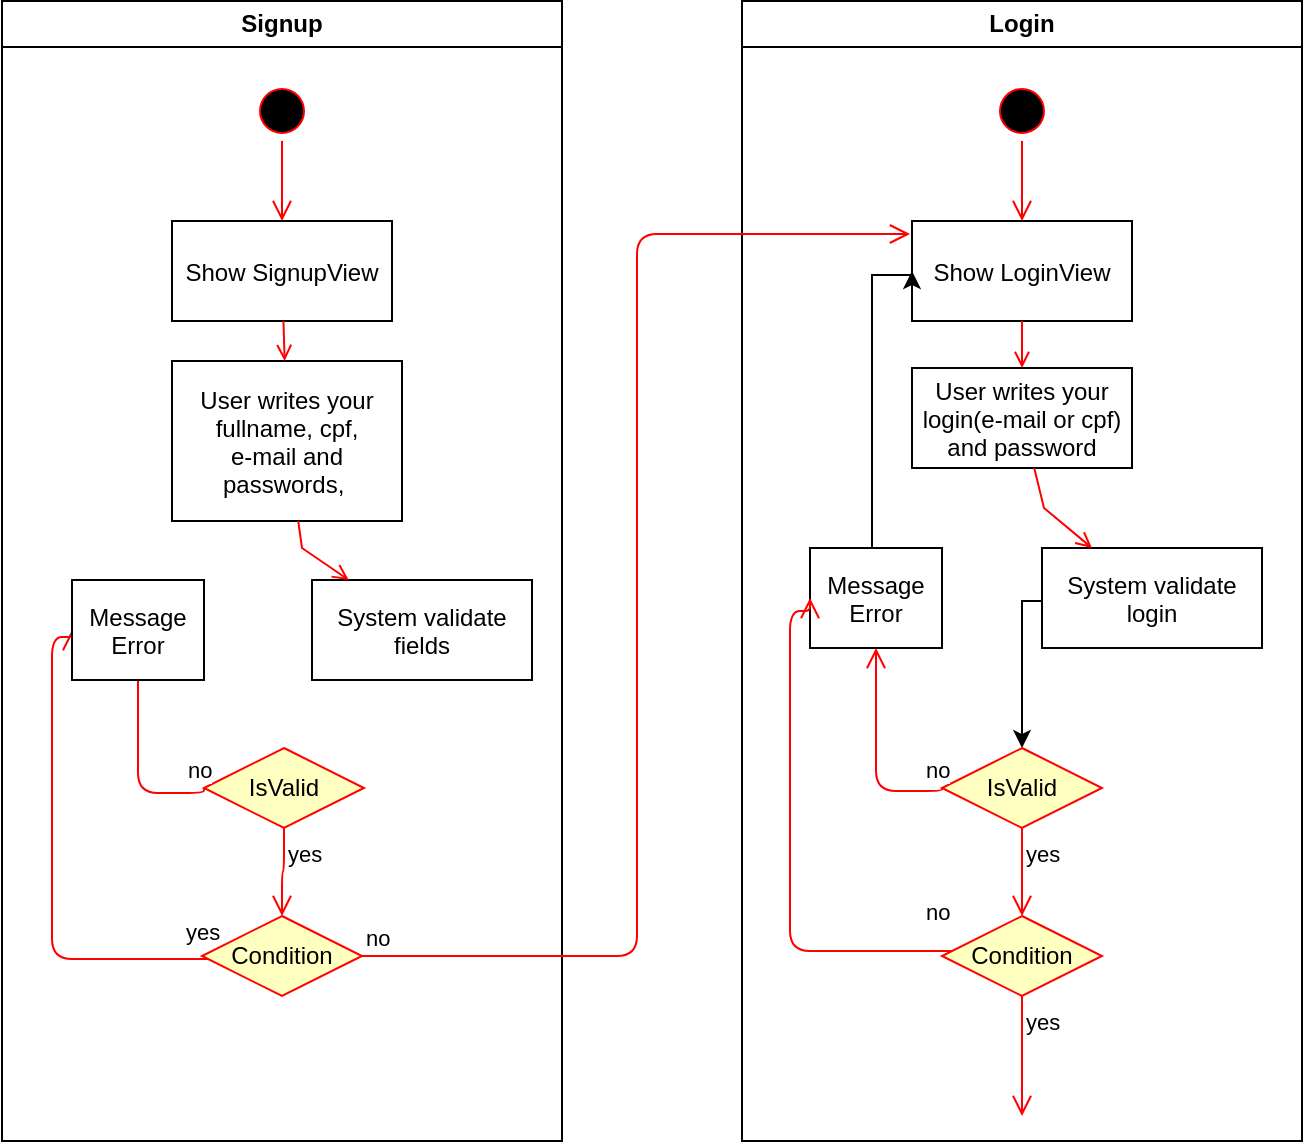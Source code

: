 <mxfile pages="1" version="11.2.5" type="device"><diagram name="Page-1" id="e7e014a7-5840-1c2e-5031-d8a46d1fe8dd"><mxGraphModel dx="894" dy="591" grid="1" gridSize="10" guides="1" tooltips="1" connect="1" arrows="1" fold="1" page="1" pageScale="1" pageWidth="1169" pageHeight="826" background="#ffffff" math="0" shadow="0"><root><mxCell id="0"/><mxCell id="1" parent="0"/><mxCell id="2" value="Login" style="swimlane;whiteSpace=wrap" parent="1" vertex="1"><mxGeometry x="460" y="126.5" width="280" height="570" as="geometry"/></mxCell><mxCell id="5" value="" style="ellipse;shape=startState;fillColor=#000000;strokeColor=#ff0000;" parent="2" vertex="1"><mxGeometry x="125" y="40" width="30" height="30" as="geometry"/></mxCell><mxCell id="6" value="" style="edgeStyle=elbowEdgeStyle;elbow=horizontal;verticalAlign=bottom;endArrow=open;endSize=8;strokeColor=#FF0000;endFill=1;rounded=0" parent="2" source="5" target="7" edge="1"><mxGeometry x="125" y="40" as="geometry"><mxPoint x="140" y="110" as="targetPoint"/></mxGeometry></mxCell><mxCell id="7" value="Show LoginView" style="" parent="2" vertex="1"><mxGeometry x="85" y="110" width="110" height="50" as="geometry"/></mxCell><mxCell id="8" value="User writes your &#10;login(e-mail or cpf)&#10;and password" style="" parent="2" vertex="1"><mxGeometry x="85" y="183.5" width="110" height="50" as="geometry"/></mxCell><mxCell id="9" value="" style="endArrow=open;strokeColor=#FF0000;endFill=1;rounded=0" parent="2" source="7" target="8" edge="1"><mxGeometry relative="1" as="geometry"/></mxCell><mxCell id="8BPYrirO_j8KVC9CApUy-74" style="edgeStyle=orthogonalEdgeStyle;rounded=0;orthogonalLoop=1;jettySize=auto;html=1;exitX=0;exitY=0.5;exitDx=0;exitDy=0;entryX=0.5;entryY=0;entryDx=0;entryDy=0;" edge="1" parent="2" source="10" target="8BPYrirO_j8KVC9CApUy-51"><mxGeometry relative="1" as="geometry"><Array as="points"><mxPoint x="150" y="300"/><mxPoint x="140" y="300"/></Array></mxGeometry></mxCell><mxCell id="10" value="System validate&#10;login" style="" parent="2" vertex="1"><mxGeometry x="150" y="273.5" width="110" height="50" as="geometry"/></mxCell><mxCell id="11" value="" style="endArrow=open;strokeColor=#FF0000;endFill=1;rounded=0" parent="2" source="8" target="10" edge="1"><mxGeometry relative="1" as="geometry"><Array as="points"><mxPoint x="151" y="253.5"/></Array></mxGeometry></mxCell><mxCell id="8BPYrirO_j8KVC9CApUy-51" value="IsValid" style="rhombus;whiteSpace=wrap;html=1;fillColor=#ffffc0;strokeColor=#ff0000;" vertex="1" parent="2"><mxGeometry x="100" y="373.5" width="80" height="40" as="geometry"/></mxCell><mxCell id="8BPYrirO_j8KVC9CApUy-52" value="no" style="edgeStyle=orthogonalEdgeStyle;html=1;align=left;verticalAlign=bottom;endArrow=open;endSize=8;strokeColor=#ff0000;entryX=0.5;entryY=1;entryDx=0;entryDy=0;exitX=0;exitY=0.5;exitDx=0;exitDy=0;" edge="1" source="8BPYrirO_j8KVC9CApUy-51" parent="2" target="8BPYrirO_j8KVC9CApUy-70"><mxGeometry x="-1" y="-10" relative="1" as="geometry"><mxPoint x="25.5" y="122" as="targetPoint"/><Array as="points"><mxPoint x="100" y="395"/><mxPoint x="67" y="395"/></Array><mxPoint as="offset"/></mxGeometry></mxCell><mxCell id="8BPYrirO_j8KVC9CApUy-53" value="yes" style="edgeStyle=orthogonalEdgeStyle;html=1;align=left;verticalAlign=top;endArrow=open;endSize=8;strokeColor=#ff0000;entryX=0.5;entryY=0;entryDx=0;entryDy=0;" edge="1" source="8BPYrirO_j8KVC9CApUy-51" parent="2" target="8BPYrirO_j8KVC9CApUy-114"><mxGeometry x="-1" relative="1" as="geometry"><mxPoint x="140" y="457.5" as="targetPoint"/></mxGeometry></mxCell><mxCell id="8BPYrirO_j8KVC9CApUy-71" style="edgeStyle=orthogonalEdgeStyle;rounded=0;orthogonalLoop=1;jettySize=auto;html=1;entryX=0;entryY=0.5;entryDx=0;entryDy=0;" edge="1" parent="2" source="8BPYrirO_j8KVC9CApUy-70" target="7"><mxGeometry relative="1" as="geometry"><Array as="points"><mxPoint x="65" y="137"/></Array></mxGeometry></mxCell><mxCell id="8BPYrirO_j8KVC9CApUy-70" value="Message &#10;Error" style="" vertex="1" parent="2"><mxGeometry x="34" y="273.5" width="66" height="50" as="geometry"/></mxCell><mxCell id="8BPYrirO_j8KVC9CApUy-114" value="Condition" style="rhombus;whiteSpace=wrap;html=1;fillColor=#ffffc0;strokeColor=#ff0000;" vertex="1" parent="2"><mxGeometry x="100" y="457.5" width="80" height="40" as="geometry"/></mxCell><mxCell id="8BPYrirO_j8KVC9CApUy-115" value="no" style="edgeStyle=orthogonalEdgeStyle;html=1;align=left;verticalAlign=bottom;endArrow=open;endSize=8;strokeColor=#ff0000;entryX=0;entryY=0.5;entryDx=0;entryDy=0;" edge="1" source="8BPYrirO_j8KVC9CApUy-114" parent="2" target="8BPYrirO_j8KVC9CApUy-70"><mxGeometry x="-0.311" y="-66" relative="1" as="geometry"><mxPoint x="30" y="473.5" as="targetPoint"/><Array as="points"><mxPoint x="24" y="475"/><mxPoint x="24" y="305"/><mxPoint x="34" y="305"/></Array><mxPoint as="offset"/></mxGeometry></mxCell><mxCell id="8BPYrirO_j8KVC9CApUy-116" value="yes" style="edgeStyle=orthogonalEdgeStyle;html=1;align=left;verticalAlign=top;endArrow=open;endSize=8;strokeColor=#ff0000;" edge="1" source="8BPYrirO_j8KVC9CApUy-114" parent="2"><mxGeometry x="-1" relative="1" as="geometry"><mxPoint x="140" y="557.5" as="targetPoint"/></mxGeometry></mxCell><mxCell id="8BPYrirO_j8KVC9CApUy-54" value="Signup" style="swimlane;whiteSpace=wrap" vertex="1" parent="1"><mxGeometry x="90" y="126.5" width="280" height="570" as="geometry"/></mxCell><mxCell id="8BPYrirO_j8KVC9CApUy-55" value="" style="ellipse;shape=startState;fillColor=#000000;strokeColor=#ff0000;" vertex="1" parent="8BPYrirO_j8KVC9CApUy-54"><mxGeometry x="125" y="40" width="30" height="30" as="geometry"/></mxCell><mxCell id="8BPYrirO_j8KVC9CApUy-56" value="" style="edgeStyle=elbowEdgeStyle;elbow=horizontal;verticalAlign=bottom;endArrow=open;endSize=8;strokeColor=#FF0000;endFill=1;rounded=0" edge="1" parent="8BPYrirO_j8KVC9CApUy-54" source="8BPYrirO_j8KVC9CApUy-55" target="8BPYrirO_j8KVC9CApUy-57"><mxGeometry x="125" y="40" as="geometry"><mxPoint x="140" y="110" as="targetPoint"/></mxGeometry></mxCell><mxCell id="8BPYrirO_j8KVC9CApUy-57" value="Show SignupView" style="" vertex="1" parent="8BPYrirO_j8KVC9CApUy-54"><mxGeometry x="85" y="110" width="110" height="50" as="geometry"/></mxCell><mxCell id="8BPYrirO_j8KVC9CApUy-58" value="User writes your&#10;fullname, cpf,&#10; e-mail and &#10;passwords, " style="" vertex="1" parent="8BPYrirO_j8KVC9CApUy-54"><mxGeometry x="85" y="180" width="115" height="80" as="geometry"/></mxCell><mxCell id="8BPYrirO_j8KVC9CApUy-59" value="" style="endArrow=open;strokeColor=#FF0000;endFill=1;rounded=0" edge="1" parent="8BPYrirO_j8KVC9CApUy-54" source="8BPYrirO_j8KVC9CApUy-57" target="8BPYrirO_j8KVC9CApUy-58"><mxGeometry relative="1" as="geometry"/></mxCell><mxCell id="8BPYrirO_j8KVC9CApUy-61" value="System validate&#10;fields" style="" vertex="1" parent="8BPYrirO_j8KVC9CApUy-54"><mxGeometry x="155" y="289.5" width="110" height="50" as="geometry"/></mxCell><mxCell id="8BPYrirO_j8KVC9CApUy-62" value="" style="endArrow=open;strokeColor=#FF0000;endFill=1;rounded=0" edge="1" parent="8BPYrirO_j8KVC9CApUy-54" source="8BPYrirO_j8KVC9CApUy-58" target="8BPYrirO_j8KVC9CApUy-61"><mxGeometry relative="1" as="geometry"><Array as="points"><mxPoint x="150" y="273.5"/></Array></mxGeometry></mxCell><mxCell id="8BPYrirO_j8KVC9CApUy-104" value="IsValid" style="rhombus;whiteSpace=wrap;html=1;fillColor=#ffffc0;strokeColor=#ff0000;" vertex="1" parent="8BPYrirO_j8KVC9CApUy-54"><mxGeometry x="101" y="373.5" width="80" height="40" as="geometry"/></mxCell><mxCell id="8BPYrirO_j8KVC9CApUy-105" value="no" style="edgeStyle=orthogonalEdgeStyle;html=1;align=left;verticalAlign=bottom;endArrow=open;endSize=8;strokeColor=#ff0000;entryX=0.5;entryY=1;entryDx=0;entryDy=0;exitX=0;exitY=0.5;exitDx=0;exitDy=0;" edge="1" parent="8BPYrirO_j8KVC9CApUy-54" source="8BPYrirO_j8KVC9CApUy-104" target="8BPYrirO_j8KVC9CApUy-122"><mxGeometry x="-1" y="-10" relative="1" as="geometry"><mxPoint x="68" y="323.5" as="targetPoint"/><Array as="points"><mxPoint x="101" y="396"/><mxPoint x="68" y="396"/><mxPoint x="68" y="331"/></Array><mxPoint as="offset"/></mxGeometry></mxCell><mxCell id="8BPYrirO_j8KVC9CApUy-106" value="yes" style="edgeStyle=orthogonalEdgeStyle;html=1;align=left;verticalAlign=top;endArrow=open;endSize=8;strokeColor=#ff0000;entryX=0.5;entryY=0;entryDx=0;entryDy=0;" edge="1" parent="8BPYrirO_j8KVC9CApUy-54" source="8BPYrirO_j8KVC9CApUy-104" target="8BPYrirO_j8KVC9CApUy-118"><mxGeometry x="-1" relative="1" as="geometry"><mxPoint x="141" y="457.5" as="targetPoint"/></mxGeometry></mxCell><mxCell id="8BPYrirO_j8KVC9CApUy-118" value="Condition" style="rhombus;whiteSpace=wrap;html=1;fillColor=#ffffc0;strokeColor=#ff0000;" vertex="1" parent="8BPYrirO_j8KVC9CApUy-54"><mxGeometry x="100" y="457.5" width="80" height="40" as="geometry"/></mxCell><mxCell id="8BPYrirO_j8KVC9CApUy-120" value="yes" style="edgeStyle=orthogonalEdgeStyle;html=1;align=left;verticalAlign=top;endArrow=open;endSize=8;strokeColor=#ff0000;entryX=0;entryY=0.5;entryDx=0;entryDy=0;" edge="1" source="8BPYrirO_j8KVC9CApUy-118" parent="8BPYrirO_j8KVC9CApUy-54" target="8BPYrirO_j8KVC9CApUy-122"><mxGeometry x="-0.173" y="-65" relative="1" as="geometry"><mxPoint x="20" y="333.5" as="targetPoint"/><Array as="points"><mxPoint x="25" y="479"/><mxPoint x="25" y="318"/><mxPoint x="35" y="318"/></Array><mxPoint as="offset"/></mxGeometry></mxCell><mxCell id="8BPYrirO_j8KVC9CApUy-122" value="Message &#10;Error" style="" vertex="1" parent="8BPYrirO_j8KVC9CApUy-54"><mxGeometry x="35" y="289.5" width="66" height="50" as="geometry"/></mxCell><mxCell id="8BPYrirO_j8KVC9CApUy-69" value="&lt;span style=&quot;font-family: &amp;#34;helvetica&amp;#34; , &amp;#34;arial&amp;#34; , sans-serif ; font-size: 0px&quot;&gt;%3CmxGraphModel%3E%3Croot%3E%3CmxCell%20id%3D%220%22%2F%3E%3CmxCell%20id%3D%221%22%20parent%3D%220%22%2F%3E%3CmxCell%20id%3D%222%22%20value%3D%22System%20validate%26%2310%3Blogin%22%20style%3D%22%22%20vertex%3D%221%22%20parent%3D%221%22%3E%3CmxGeometry%20x%3D%22610%22%20y%3D%22400%22%20width%3D%22110%22%20height%3D%2250%22%20as%3D%22geometry%22%2F%3E%3C%2FmxCell%3E%3C%2Froot%3E%3C%2FmxGraphModel%3E&lt;/span&gt;" style="text;html=1;resizable=0;points=[];autosize=1;align=left;verticalAlign=top;spacingTop=-4;" vertex="1" parent="1"><mxGeometry x="531" y="421" width="20" height="20" as="geometry"/></mxCell><mxCell id="8BPYrirO_j8KVC9CApUy-119" value="no" style="edgeStyle=orthogonalEdgeStyle;html=1;align=left;verticalAlign=bottom;endArrow=open;endSize=8;strokeColor=#ff0000;entryX=-0.009;entryY=0.13;entryDx=0;entryDy=0;entryPerimeter=0;" edge="1" source="8BPYrirO_j8KVC9CApUy-118" parent="1" target="7"><mxGeometry x="-1" relative="1" as="geometry"><mxPoint x="375" y="604" as="targetPoint"/></mxGeometry></mxCell></root></mxGraphModel></diagram></mxfile>